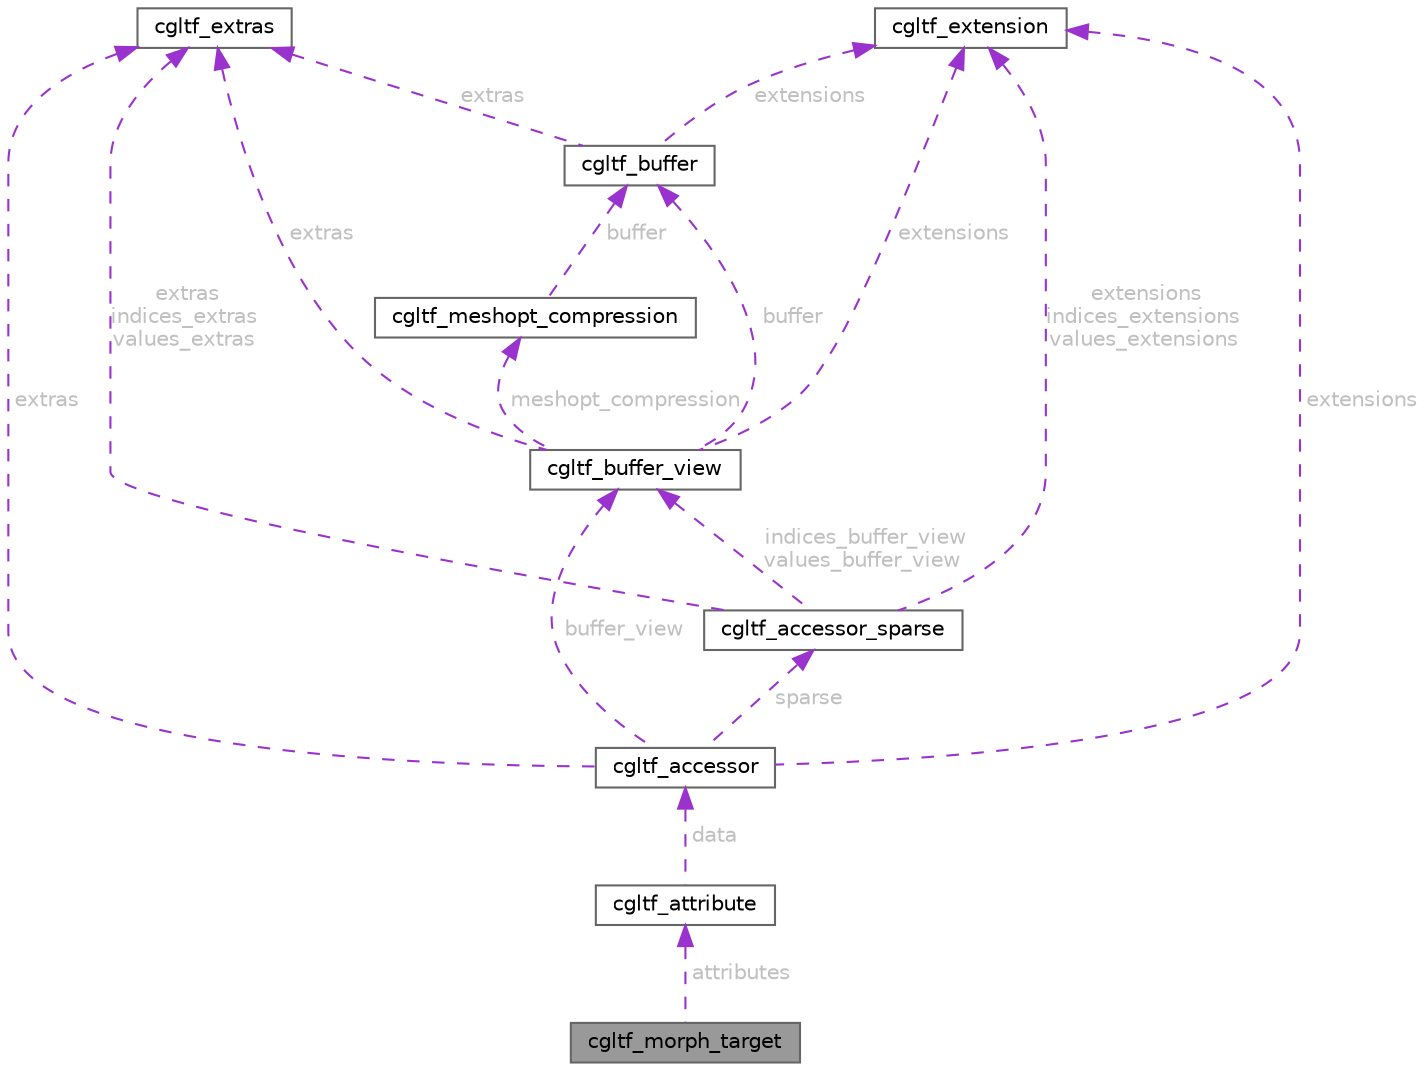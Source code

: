 digraph "cgltf_morph_target"
{
 // LATEX_PDF_SIZE
  bgcolor="transparent";
  edge [fontname=Helvetica,fontsize=10,labelfontname=Helvetica,labelfontsize=10];
  node [fontname=Helvetica,fontsize=10,shape=box,height=0.2,width=0.4];
  Node1 [id="Node000001",label="cgltf_morph_target",height=0.2,width=0.4,color="gray40", fillcolor="grey60", style="filled", fontcolor="black",tooltip=" "];
  Node2 -> Node1 [id="edge17_Node000001_Node000002",dir="back",color="darkorchid3",style="dashed",tooltip=" ",label=" attributes",fontcolor="grey" ];
  Node2 [id="Node000002",label="cgltf_attribute",height=0.2,width=0.4,color="gray40", fillcolor="white", style="filled",URL="$structcgltf__attribute.html",tooltip=" "];
  Node3 -> Node2 [id="edge18_Node000002_Node000003",dir="back",color="darkorchid3",style="dashed",tooltip=" ",label=" data",fontcolor="grey" ];
  Node3 [id="Node000003",label="cgltf_accessor",height=0.2,width=0.4,color="gray40", fillcolor="white", style="filled",URL="$structcgltf__accessor.html",tooltip=" "];
  Node4 -> Node3 [id="edge19_Node000003_Node000004",dir="back",color="darkorchid3",style="dashed",tooltip=" ",label=" buffer_view",fontcolor="grey" ];
  Node4 [id="Node000004",label="cgltf_buffer_view",height=0.2,width=0.4,color="gray40", fillcolor="white", style="filled",URL="$structcgltf__buffer__view.html",tooltip=" "];
  Node5 -> Node4 [id="edge20_Node000004_Node000005",dir="back",color="darkorchid3",style="dashed",tooltip=" ",label=" buffer",fontcolor="grey" ];
  Node5 [id="Node000005",label="cgltf_buffer",height=0.2,width=0.4,color="gray40", fillcolor="white", style="filled",URL="$structcgltf__buffer.html",tooltip=" "];
  Node6 -> Node5 [id="edge21_Node000005_Node000006",dir="back",color="darkorchid3",style="dashed",tooltip=" ",label=" extras",fontcolor="grey" ];
  Node6 [id="Node000006",label="cgltf_extras",height=0.2,width=0.4,color="gray40", fillcolor="white", style="filled",URL="$structcgltf__extras.html",tooltip=" "];
  Node7 -> Node5 [id="edge22_Node000005_Node000007",dir="back",color="darkorchid3",style="dashed",tooltip=" ",label=" extensions",fontcolor="grey" ];
  Node7 [id="Node000007",label="cgltf_extension",height=0.2,width=0.4,color="gray40", fillcolor="white", style="filled",URL="$structcgltf__extension.html",tooltip=" "];
  Node8 -> Node4 [id="edge23_Node000004_Node000008",dir="back",color="darkorchid3",style="dashed",tooltip=" ",label=" meshopt_compression",fontcolor="grey" ];
  Node8 [id="Node000008",label="cgltf_meshopt_compression",height=0.2,width=0.4,color="gray40", fillcolor="white", style="filled",URL="$structcgltf__meshopt__compression.html",tooltip=" "];
  Node5 -> Node8 [id="edge24_Node000008_Node000005",dir="back",color="darkorchid3",style="dashed",tooltip=" ",label=" buffer",fontcolor="grey" ];
  Node6 -> Node4 [id="edge25_Node000004_Node000006",dir="back",color="darkorchid3",style="dashed",tooltip=" ",label=" extras",fontcolor="grey" ];
  Node7 -> Node4 [id="edge26_Node000004_Node000007",dir="back",color="darkorchid3",style="dashed",tooltip=" ",label=" extensions",fontcolor="grey" ];
  Node9 -> Node3 [id="edge27_Node000003_Node000009",dir="back",color="darkorchid3",style="dashed",tooltip=" ",label=" sparse",fontcolor="grey" ];
  Node9 [id="Node000009",label="cgltf_accessor_sparse",height=0.2,width=0.4,color="gray40", fillcolor="white", style="filled",URL="$structcgltf__accessor__sparse.html",tooltip=" "];
  Node4 -> Node9 [id="edge28_Node000009_Node000004",dir="back",color="darkorchid3",style="dashed",tooltip=" ",label=" indices_buffer_view\nvalues_buffer_view",fontcolor="grey" ];
  Node6 -> Node9 [id="edge29_Node000009_Node000006",dir="back",color="darkorchid3",style="dashed",tooltip=" ",label=" extras\nindices_extras\nvalues_extras",fontcolor="grey" ];
  Node7 -> Node9 [id="edge30_Node000009_Node000007",dir="back",color="darkorchid3",style="dashed",tooltip=" ",label=" extensions\nindices_extensions\nvalues_extensions",fontcolor="grey" ];
  Node6 -> Node3 [id="edge31_Node000003_Node000006",dir="back",color="darkorchid3",style="dashed",tooltip=" ",label=" extras",fontcolor="grey" ];
  Node7 -> Node3 [id="edge32_Node000003_Node000007",dir="back",color="darkorchid3",style="dashed",tooltip=" ",label=" extensions",fontcolor="grey" ];
}
